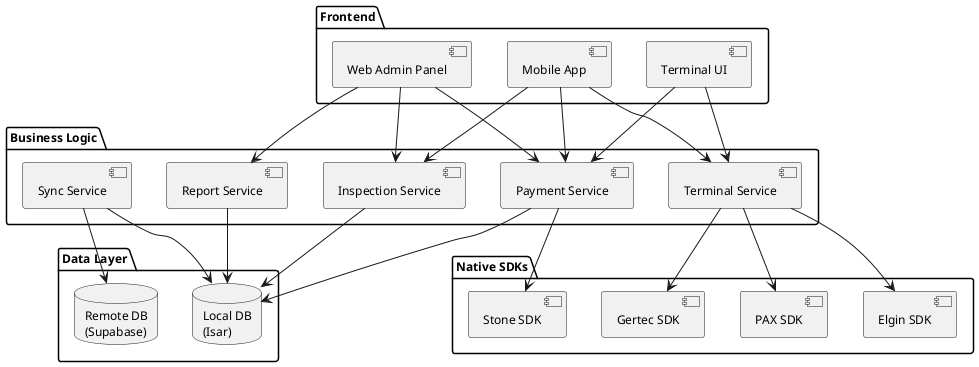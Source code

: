 @startuml
skinparam monochrome true
skinparam defaultFontName Arial
skinparam defaultFontSize 12

package "Frontend" {
  [Web Admin Panel] as WebAdmin
  [Mobile App] as Mobile
  [Terminal UI] as Terminal
}

package "Business Logic" {
  [Inspection Service] as Inspection
  [Payment Service] as Payment
  [Terminal Service] as TerminalSvc
  [Report Service] as Report
  [Sync Service] as Sync
}

package "Data Layer" {
  database "Local DB\n(Isar)" as LocalDB
  database "Remote DB\n(Supabase)" as RemoteDB
}

package "Native SDKs" {
  [Stone SDK] as Stone
  [Gertec SDK] as Gertec
  [Elgin SDK] as Elgin
  [PAX SDK] as PAX
}

' Frontend connections
WebAdmin --> Inspection
WebAdmin --> Payment
WebAdmin --> Report
Mobile --> Inspection
Mobile --> Payment
Mobile --> TerminalSvc
Terminal --> TerminalSvc
Terminal --> Payment

' Business Logic connections
Inspection --> LocalDB
Payment --> LocalDB
Report --> LocalDB
Sync --> LocalDB
Sync --> RemoteDB

' SDK connections
Payment --> Stone
TerminalSvc --> Gertec
TerminalSvc --> Elgin
TerminalSvc --> PAX

@enduml
